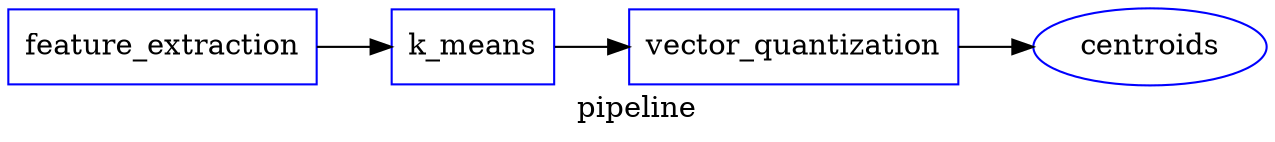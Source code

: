 digraph pipeline {
	graph [label=pipeline, rankdir=LR];
	node [label="\N", color=blue, shape=box];
	graph [lp="301,13",
		bb="0,0,602,62"];
	{
		graph [label=bag_of_features,
			lp="",
			bb=""];
	}
	feature_extraction [pos="73,44", width=2, height="0.5"];
	k_means [pos="221,44", width="1.0556", height="0.5"];
	vector_quantization [pos="374,44", width="2.1389", height="0.5"];
	centroids [shape=ellipse, pos="545,44", width="1.5556", height="0.51389"];
	feature_extraction -> k_means [pos="e,182.12,44 145.7,44 154.64,44 163.6,44 172.07,44"];
	k_means -> vector_quantization [pos="e,296.3,44 259.61,44 267.86,44 276.91,44 286.18,44"];
	vector_quantization -> centroids [pos="e,488.33,44 451.99,44 460.7,44 469.51,44 478.06,44"];
}

